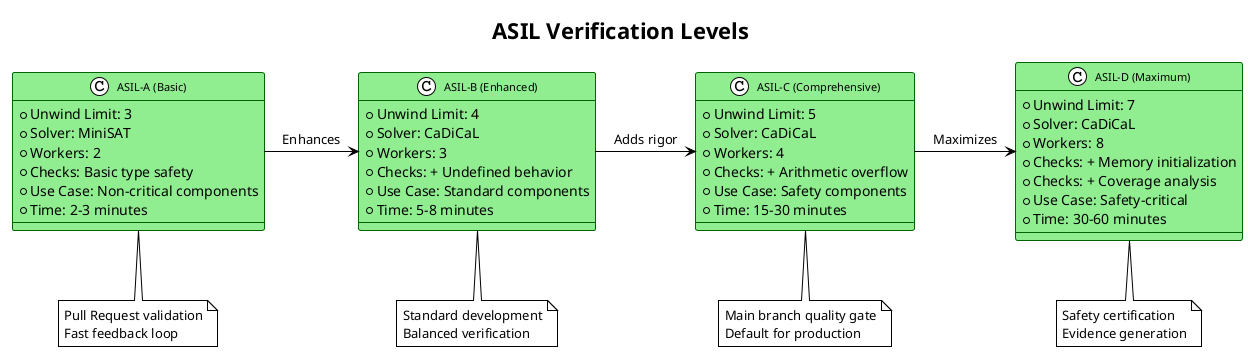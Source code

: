 @startuml asil_verification_levels
!theme plain
title ASIL Verification Levels

skinparam class {
    BackgroundColor LightGreen
    BorderColor DarkGreen
    FontSize 11
}

class "ASIL-A (Basic)" as ASIL_A {
    + Unwind Limit: 3
    + Solver: MiniSAT
    + Workers: 2
    + Checks: Basic type safety
    + Use Case: Non-critical components
    + Time: 2-3 minutes
}

class "ASIL-B (Enhanced)" as ASIL_B {
    + Unwind Limit: 4
    + Solver: CaDiCaL
    + Workers: 3
    + Checks: + Undefined behavior
    + Use Case: Standard components
    + Time: 5-8 minutes
}

class "ASIL-C (Comprehensive)" as ASIL_C {
    + Unwind Limit: 5
    + Solver: CaDiCaL
    + Workers: 4
    + Checks: + Arithmetic overflow
    + Use Case: Safety components
    + Time: 15-30 minutes
}

class "ASIL-D (Maximum)" as ASIL_D {
    + Unwind Limit: 7
    + Solver: CaDiCaL
    + Workers: 8
    + Checks: + Memory initialization
    + Checks: + Coverage analysis
    + Use Case: Safety-critical
    + Time: 30-60 minutes
}

ASIL_A -right-> ASIL_B : "Enhances"
ASIL_B -right-> ASIL_C : "Adds rigor"
ASIL_C -right-> ASIL_D : "Maximizes"

note bottom of ASIL_A
  Pull Request validation
  Fast feedback loop
end note

note bottom of ASIL_B
  Standard development
  Balanced verification
end note

note bottom of ASIL_C
  Main branch quality gate
  Default for production
end note

note bottom of ASIL_D
  Safety certification
  Evidence generation
end note

@enduml